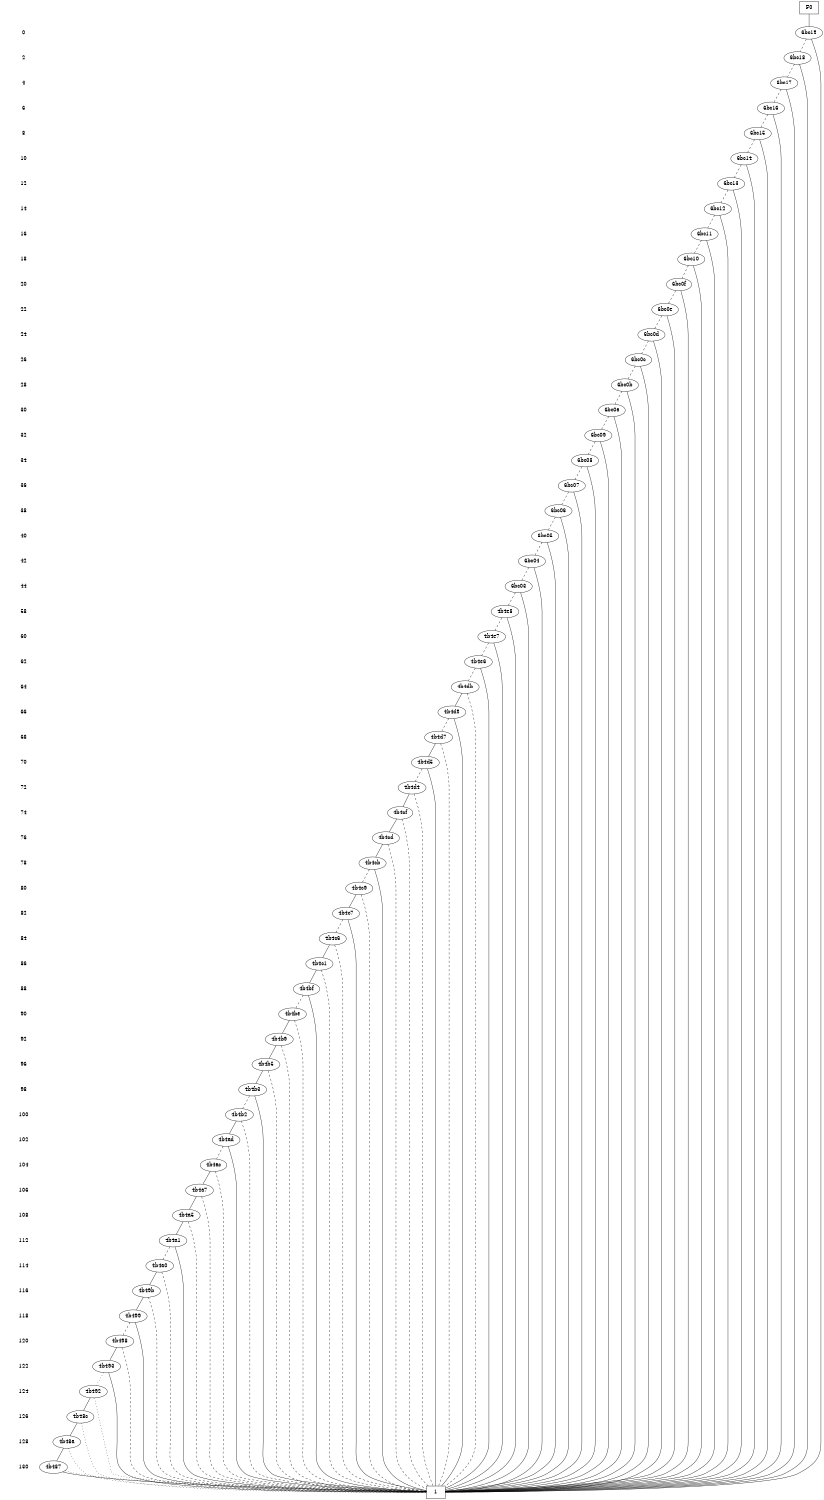 digraph "DD" {
size = "7.5,10"
center = true;
edge [dir = none];
{ node [shape = plaintext];
  edge [style = invis];
  "CONST NODES" [style = invis];
" 0 " -> " 2 " -> " 4 " -> " 6 " -> " 8 " -> " 10 " -> " 12 " -> " 14 " -> " 16 " -> " 18 " -> " 20 " -> " 22 " -> " 24 " -> " 26 " -> " 28 " -> " 30 " -> " 32 " -> " 34 " -> " 36 " -> " 38 " -> " 40 " -> " 42 " -> " 44 " -> " 58 " -> " 60 " -> " 62 " -> " 64 " -> " 66 " -> " 68 " -> " 70 " -> " 72 " -> " 74 " -> " 76 " -> " 78 " -> " 80 " -> " 82 " -> " 84 " -> " 86 " -> " 88 " -> " 90 " -> " 92 " -> " 96 " -> " 98 " -> " 100 " -> " 102 " -> " 104 " -> " 106 " -> " 108 " -> " 112 " -> " 114 " -> " 116 " -> " 118 " -> " 120 " -> " 122 " -> " 124 " -> " 126 " -> " 128 " -> " 130 " -> "CONST NODES"; 
}
{ rank = same; node [shape = box]; edge [style = invis];
"F0"; }
{ rank = same; " 0 ";
"6bc19";
}
{ rank = same; " 2 ";
"6bc18";
}
{ rank = same; " 4 ";
"6bc17";
}
{ rank = same; " 6 ";
"6bc16";
}
{ rank = same; " 8 ";
"6bc15";
}
{ rank = same; " 10 ";
"6bc14";
}
{ rank = same; " 12 ";
"6bc13";
}
{ rank = same; " 14 ";
"6bc12";
}
{ rank = same; " 16 ";
"6bc11";
}
{ rank = same; " 18 ";
"6bc10";
}
{ rank = same; " 20 ";
"6bc0f";
}
{ rank = same; " 22 ";
"6bc0e";
}
{ rank = same; " 24 ";
"6bc0d";
}
{ rank = same; " 26 ";
"6bc0c";
}
{ rank = same; " 28 ";
"6bc0b";
}
{ rank = same; " 30 ";
"6bc0a";
}
{ rank = same; " 32 ";
"6bc09";
}
{ rank = same; " 34 ";
"6bc08";
}
{ rank = same; " 36 ";
"6bc07";
}
{ rank = same; " 38 ";
"6bc06";
}
{ rank = same; " 40 ";
"6bc05";
}
{ rank = same; " 42 ";
"6bc04";
}
{ rank = same; " 44 ";
"6bc03";
}
{ rank = same; " 58 ";
"4b4e8";
}
{ rank = same; " 60 ";
"4b4e7";
}
{ rank = same; " 62 ";
"4b4e6";
}
{ rank = same; " 64 ";
"4b4db";
}
{ rank = same; " 66 ";
"4b4d9";
}
{ rank = same; " 68 ";
"4b4d7";
}
{ rank = same; " 70 ";
"4b4d5";
}
{ rank = same; " 72 ";
"4b4d4";
}
{ rank = same; " 74 ";
"4b4cf";
}
{ rank = same; " 76 ";
"4b4cd";
}
{ rank = same; " 78 ";
"4b4cb";
}
{ rank = same; " 80 ";
"4b4c9";
}
{ rank = same; " 82 ";
"4b4c7";
}
{ rank = same; " 84 ";
"4b4c6";
}
{ rank = same; " 86 ";
"4b4c1";
}
{ rank = same; " 88 ";
"4b4bf";
}
{ rank = same; " 90 ";
"4b4be";
}
{ rank = same; " 92 ";
"4b4b9";
}
{ rank = same; " 96 ";
"4b4b5";
}
{ rank = same; " 98 ";
"4b4b3";
}
{ rank = same; " 100 ";
"4b4b2";
}
{ rank = same; " 102 ";
"4b4ad";
}
{ rank = same; " 104 ";
"4b4ac";
}
{ rank = same; " 106 ";
"4b4a7";
}
{ rank = same; " 108 ";
"4b4a5";
}
{ rank = same; " 112 ";
"4b4a1";
}
{ rank = same; " 114 ";
"4b4a0";
}
{ rank = same; " 116 ";
"4b49b";
}
{ rank = same; " 118 ";
"4b499";
}
{ rank = same; " 120 ";
"4b498";
}
{ rank = same; " 122 ";
"4b493";
}
{ rank = same; " 124 ";
"4b492";
}
{ rank = same; " 126 ";
"4b48c";
}
{ rank = same; " 128 ";
"4b48a";
}
{ rank = same; " 130 ";
"4b487";
}
{ rank = same; "CONST NODES";
{ node [shape = box]; "4b401";
}
}
"F0" -> "6bc19" [style = solid];
"6bc19" -> "4b401";
"6bc19" -> "6bc18" [style = dashed];
"6bc18" -> "4b401";
"6bc18" -> "6bc17" [style = dashed];
"6bc17" -> "4b401";
"6bc17" -> "6bc16" [style = dashed];
"6bc16" -> "4b401";
"6bc16" -> "6bc15" [style = dashed];
"6bc15" -> "4b401";
"6bc15" -> "6bc14" [style = dashed];
"6bc14" -> "4b401";
"6bc14" -> "6bc13" [style = dashed];
"6bc13" -> "4b401";
"6bc13" -> "6bc12" [style = dashed];
"6bc12" -> "4b401";
"6bc12" -> "6bc11" [style = dashed];
"6bc11" -> "4b401";
"6bc11" -> "6bc10" [style = dashed];
"6bc10" -> "4b401";
"6bc10" -> "6bc0f" [style = dashed];
"6bc0f" -> "4b401";
"6bc0f" -> "6bc0e" [style = dashed];
"6bc0e" -> "4b401";
"6bc0e" -> "6bc0d" [style = dashed];
"6bc0d" -> "4b401";
"6bc0d" -> "6bc0c" [style = dashed];
"6bc0c" -> "4b401";
"6bc0c" -> "6bc0b" [style = dashed];
"6bc0b" -> "4b401";
"6bc0b" -> "6bc0a" [style = dashed];
"6bc0a" -> "4b401";
"6bc0a" -> "6bc09" [style = dashed];
"6bc09" -> "4b401";
"6bc09" -> "6bc08" [style = dashed];
"6bc08" -> "4b401";
"6bc08" -> "6bc07" [style = dashed];
"6bc07" -> "4b401";
"6bc07" -> "6bc06" [style = dashed];
"6bc06" -> "4b401";
"6bc06" -> "6bc05" [style = dashed];
"6bc05" -> "4b401";
"6bc05" -> "6bc04" [style = dashed];
"6bc04" -> "4b401";
"6bc04" -> "6bc03" [style = dashed];
"6bc03" -> "4b401";
"6bc03" -> "4b4e8" [style = dashed];
"4b4e8" -> "4b401";
"4b4e8" -> "4b4e7" [style = dashed];
"4b4e7" -> "4b401";
"4b4e7" -> "4b4e6" [style = dashed];
"4b4e6" -> "4b401";
"4b4e6" -> "4b4db" [style = dashed];
"4b4db" -> "4b4d9";
"4b4db" -> "4b401" [style = dashed];
"4b4d9" -> "4b401";
"4b4d9" -> "4b4d7" [style = dashed];
"4b4d7" -> "4b4d5";
"4b4d7" -> "4b401" [style = dashed];
"4b4d5" -> "4b401";
"4b4d5" -> "4b4d4" [style = dashed];
"4b4d4" -> "4b4cf";
"4b4d4" -> "4b401" [style = dashed];
"4b4cf" -> "4b4cd";
"4b4cf" -> "4b401" [style = dashed];
"4b4cd" -> "4b4cb";
"4b4cd" -> "4b401" [style = dashed];
"4b4cb" -> "4b401";
"4b4cb" -> "4b4c9" [style = dashed];
"4b4c9" -> "4b4c7";
"4b4c9" -> "4b401" [style = dashed];
"4b4c7" -> "4b401";
"4b4c7" -> "4b4c6" [style = dashed];
"4b4c6" -> "4b4c1";
"4b4c6" -> "4b401" [style = dashed];
"4b4c1" -> "4b4bf";
"4b4c1" -> "4b401" [style = dashed];
"4b4bf" -> "4b401";
"4b4bf" -> "4b4be" [style = dashed];
"4b4be" -> "4b4b9";
"4b4be" -> "4b401" [style = dashed];
"4b4b9" -> "4b4b5";
"4b4b9" -> "4b401" [style = dashed];
"4b4b5" -> "4b4b3";
"4b4b5" -> "4b401" [style = dashed];
"4b4b3" -> "4b401";
"4b4b3" -> "4b4b2" [style = dashed];
"4b4b2" -> "4b4ad";
"4b4b2" -> "4b401" [style = dashed];
"4b4ad" -> "4b401";
"4b4ad" -> "4b4ac" [style = dashed];
"4b4ac" -> "4b4a7";
"4b4ac" -> "4b401" [style = dashed];
"4b4a7" -> "4b4a5";
"4b4a7" -> "4b401" [style = dashed];
"4b4a5" -> "4b4a1";
"4b4a5" -> "4b401" [style = dashed];
"4b4a1" -> "4b401";
"4b4a1" -> "4b4a0" [style = dashed];
"4b4a0" -> "4b49b";
"4b4a0" -> "4b401" [style = dashed];
"4b49b" -> "4b499";
"4b49b" -> "4b401" [style = dashed];
"4b499" -> "4b401";
"4b499" -> "4b498" [style = dashed];
"4b498" -> "4b493";
"4b498" -> "4b401" [style = dashed];
"4b493" -> "4b401";
"4b493" -> "4b492" [style = dotted];
"4b492" -> "4b48c";
"4b492" -> "4b401" [style = dotted];
"4b48c" -> "4b48a";
"4b48c" -> "4b401" [style = dotted];
"4b48a" -> "4b487";
"4b48a" -> "4b401" [style = dotted];
"4b487" -> "4b401";
"4b487" -> "4b401" [style = dotted];
"4b401" [label = "1"];
}
